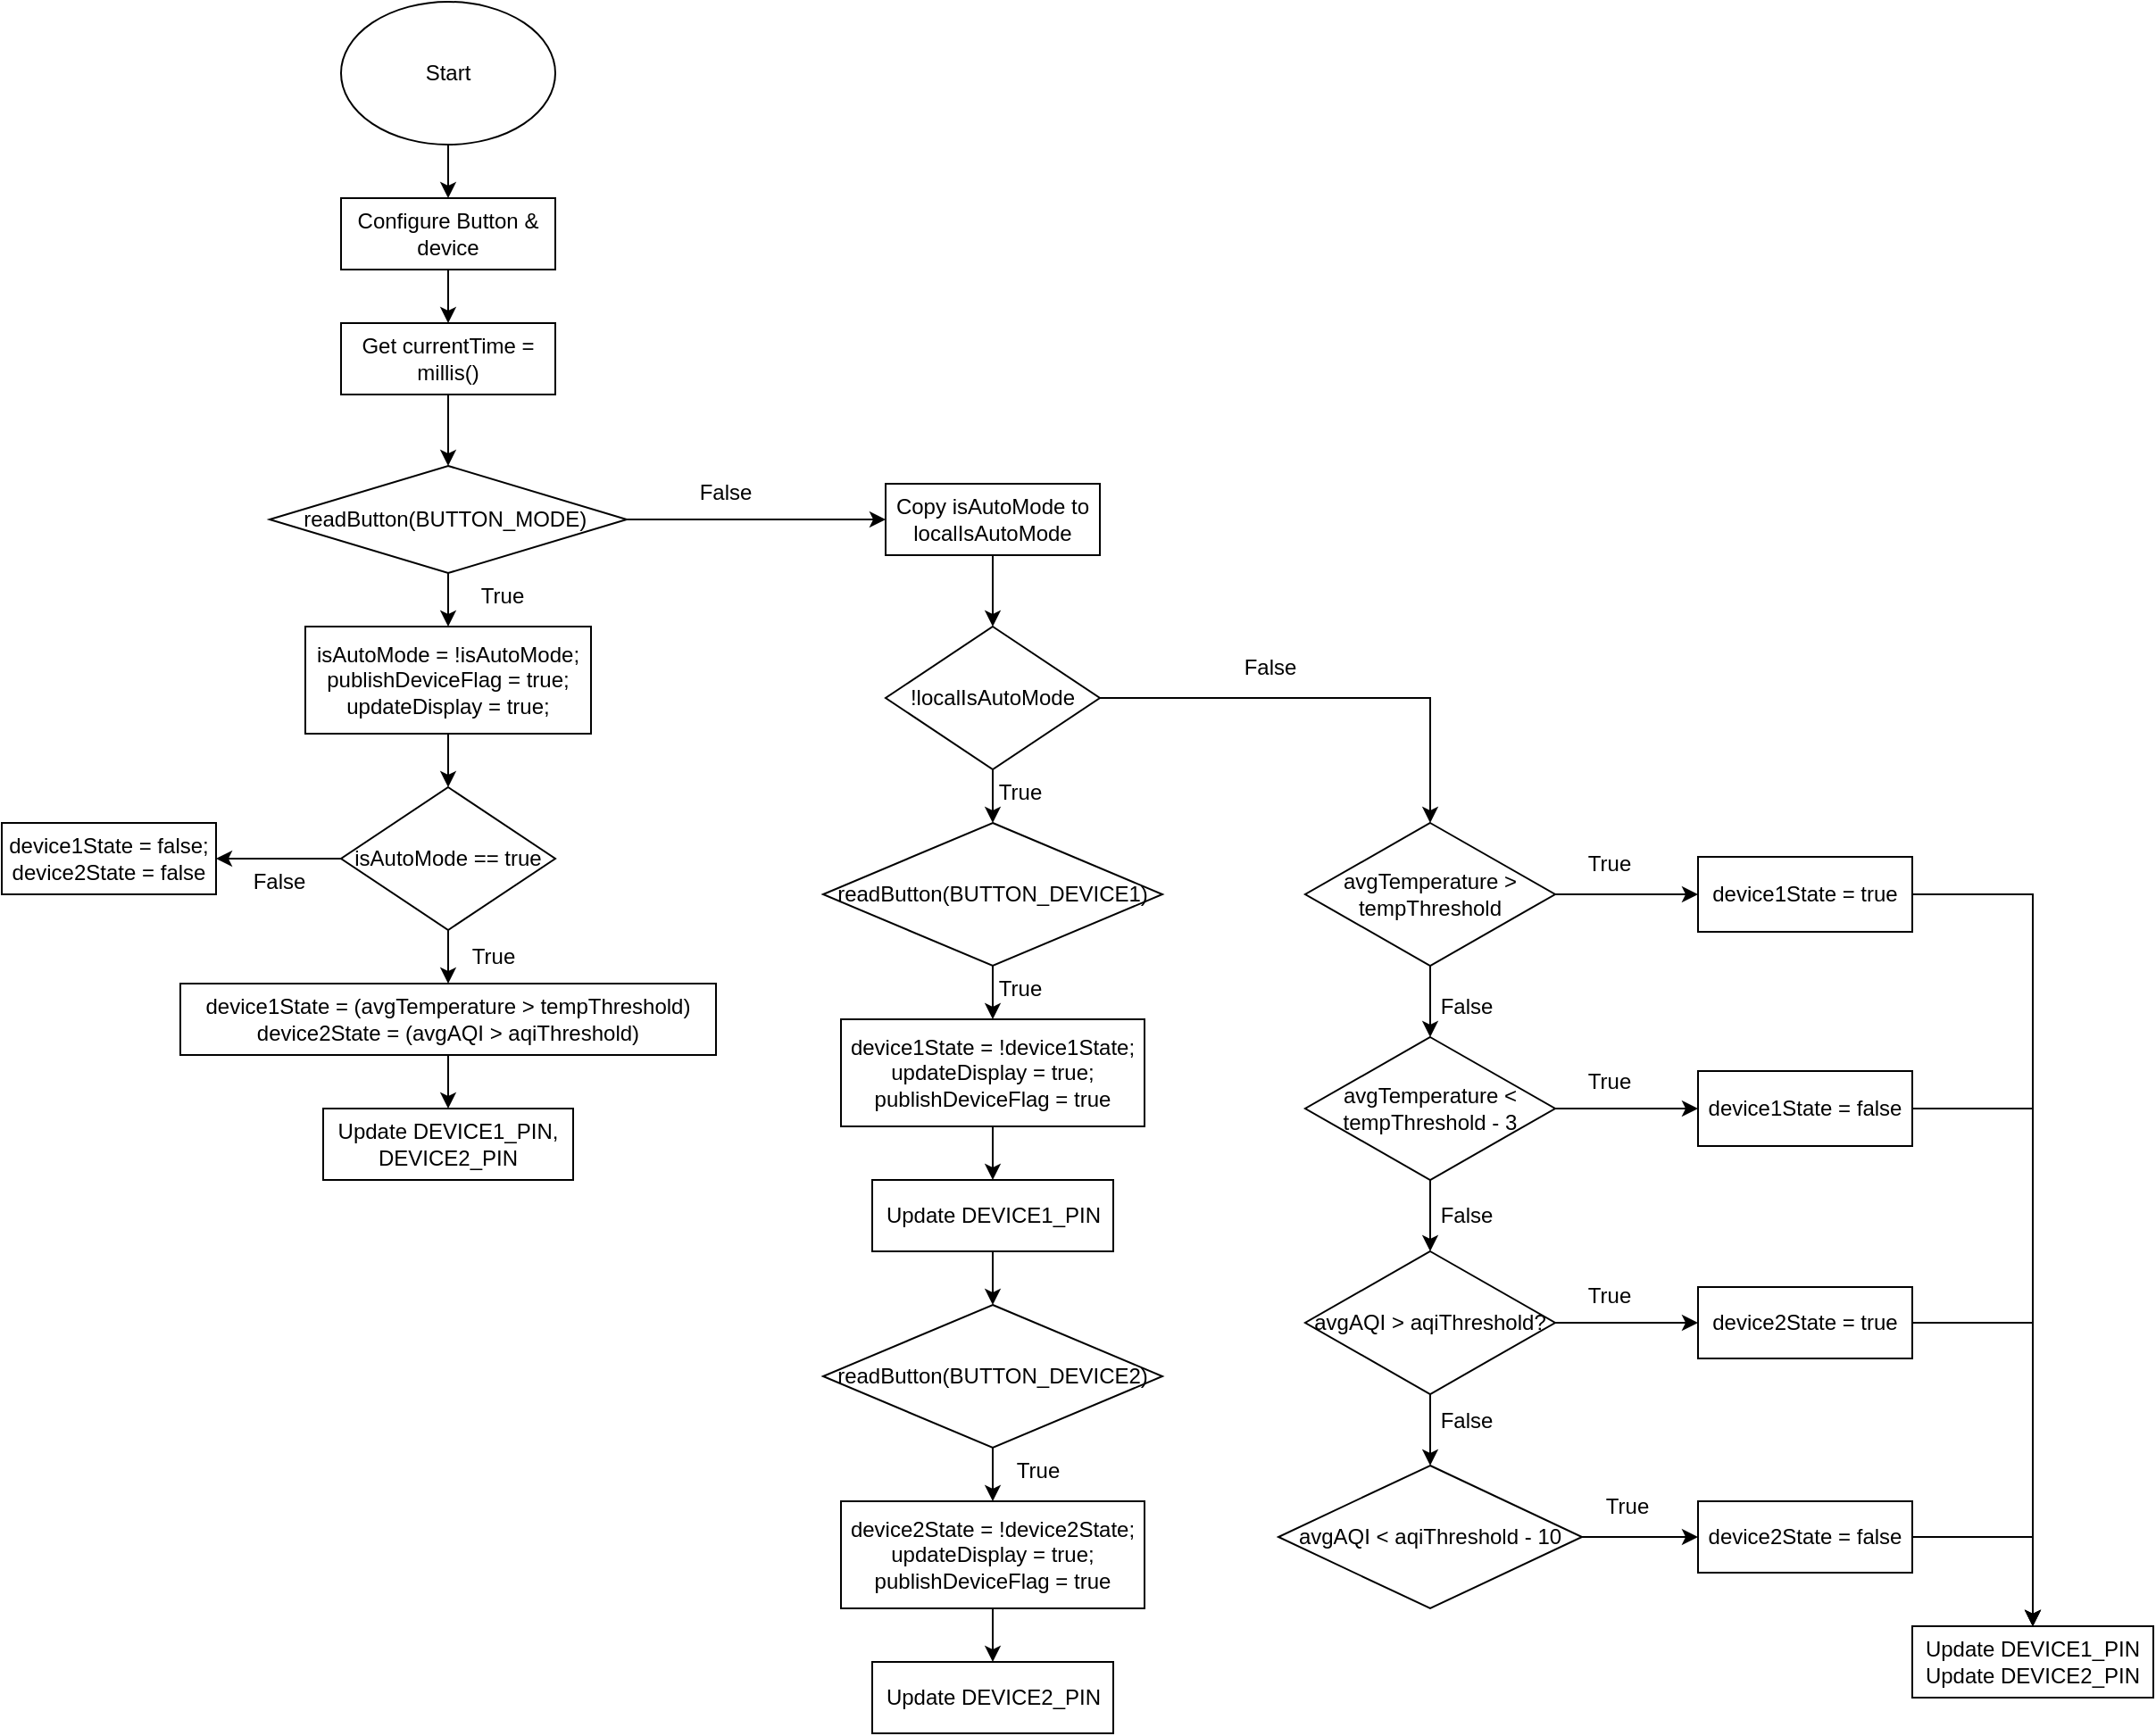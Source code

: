 <mxfile version="26.2.15">
  <diagram name="Page-1" id="TSfYH8oFQvrDaDy7ufax">
    <mxGraphModel dx="2121" dy="885" grid="1" gridSize="10" guides="1" tooltips="1" connect="1" arrows="1" fold="1" page="0" pageScale="1" pageWidth="850" pageHeight="1100" math="0" shadow="0">
      <root>
        <mxCell id="0" />
        <mxCell id="1" parent="0" />
        <mxCell id="JIMZD66oikhVwjHjpcfC-17" style="edgeStyle=orthogonalEdgeStyle;rounded=0;orthogonalLoop=1;jettySize=auto;html=1;exitX=0.5;exitY=1;exitDx=0;exitDy=0;entryX=0.5;entryY=0;entryDx=0;entryDy=0;" edge="1" parent="1" source="JIMZD66oikhVwjHjpcfC-1" target="JIMZD66oikhVwjHjpcfC-2">
          <mxGeometry relative="1" as="geometry" />
        </mxCell>
        <mxCell id="JIMZD66oikhVwjHjpcfC-1" value="&lt;div&gt;Start&lt;/div&gt;" style="ellipse;whiteSpace=wrap;html=1;" vertex="1" parent="1">
          <mxGeometry x="160" y="50" width="120" height="80" as="geometry" />
        </mxCell>
        <mxCell id="JIMZD66oikhVwjHjpcfC-18" style="edgeStyle=orthogonalEdgeStyle;rounded=0;orthogonalLoop=1;jettySize=auto;html=1;exitX=0.5;exitY=1;exitDx=0;exitDy=0;entryX=0.5;entryY=0;entryDx=0;entryDy=0;" edge="1" parent="1" source="JIMZD66oikhVwjHjpcfC-2" target="JIMZD66oikhVwjHjpcfC-3">
          <mxGeometry relative="1" as="geometry" />
        </mxCell>
        <mxCell id="JIMZD66oikhVwjHjpcfC-2" value="&lt;div&gt;Configure Button &amp;amp; device&lt;/div&gt;" style="rounded=0;whiteSpace=wrap;html=1;" vertex="1" parent="1">
          <mxGeometry x="160" y="160" width="120" height="40" as="geometry" />
        </mxCell>
        <mxCell id="JIMZD66oikhVwjHjpcfC-19" style="edgeStyle=orthogonalEdgeStyle;rounded=0;orthogonalLoop=1;jettySize=auto;html=1;exitX=0.5;exitY=1;exitDx=0;exitDy=0;entryX=0.5;entryY=0;entryDx=0;entryDy=0;" edge="1" parent="1" source="JIMZD66oikhVwjHjpcfC-3" target="JIMZD66oikhVwjHjpcfC-5">
          <mxGeometry relative="1" as="geometry" />
        </mxCell>
        <mxCell id="JIMZD66oikhVwjHjpcfC-3" value="&lt;div&gt;Get currentTime = millis()&lt;/div&gt;" style="rounded=0;whiteSpace=wrap;html=1;" vertex="1" parent="1">
          <mxGeometry x="160" y="230" width="120" height="40" as="geometry" />
        </mxCell>
        <mxCell id="JIMZD66oikhVwjHjpcfC-20" style="edgeStyle=orthogonalEdgeStyle;rounded=0;orthogonalLoop=1;jettySize=auto;html=1;exitX=0.5;exitY=1;exitDx=0;exitDy=0;entryX=0.5;entryY=0;entryDx=0;entryDy=0;" edge="1" parent="1" source="JIMZD66oikhVwjHjpcfC-5" target="JIMZD66oikhVwjHjpcfC-7">
          <mxGeometry relative="1" as="geometry" />
        </mxCell>
        <mxCell id="JIMZD66oikhVwjHjpcfC-24" style="edgeStyle=orthogonalEdgeStyle;rounded=0;orthogonalLoop=1;jettySize=auto;html=1;exitX=1;exitY=0.5;exitDx=0;exitDy=0;entryX=0;entryY=0.5;entryDx=0;entryDy=0;" edge="1" parent="1" source="JIMZD66oikhVwjHjpcfC-5" target="JIMZD66oikhVwjHjpcfC-23">
          <mxGeometry relative="1" as="geometry" />
        </mxCell>
        <mxCell id="JIMZD66oikhVwjHjpcfC-5" value="&lt;div&gt;readButton(BUTTON_MODE)&amp;nbsp;&lt;/div&gt;" style="rhombus;whiteSpace=wrap;html=1;" vertex="1" parent="1">
          <mxGeometry x="120" y="310" width="200" height="60" as="geometry" />
        </mxCell>
        <mxCell id="JIMZD66oikhVwjHjpcfC-6" style="edgeStyle=orthogonalEdgeStyle;rounded=0;orthogonalLoop=1;jettySize=auto;html=1;exitX=0.5;exitY=1;exitDx=0;exitDy=0;" edge="1" parent="1" source="JIMZD66oikhVwjHjpcfC-5" target="JIMZD66oikhVwjHjpcfC-5">
          <mxGeometry relative="1" as="geometry" />
        </mxCell>
        <mxCell id="JIMZD66oikhVwjHjpcfC-21" style="edgeStyle=orthogonalEdgeStyle;rounded=0;orthogonalLoop=1;jettySize=auto;html=1;exitX=0.5;exitY=1;exitDx=0;exitDy=0;entryX=0.5;entryY=0;entryDx=0;entryDy=0;" edge="1" parent="1" source="JIMZD66oikhVwjHjpcfC-7" target="JIMZD66oikhVwjHjpcfC-8">
          <mxGeometry relative="1" as="geometry" />
        </mxCell>
        <mxCell id="JIMZD66oikhVwjHjpcfC-7" value="isAutoMode = !isAutoMode; publishDeviceFlag = true; updateDisplay = true;" style="rounded=0;whiteSpace=wrap;html=1;" vertex="1" parent="1">
          <mxGeometry x="140" y="400" width="160" height="60" as="geometry" />
        </mxCell>
        <mxCell id="JIMZD66oikhVwjHjpcfC-12" style="edgeStyle=orthogonalEdgeStyle;rounded=0;orthogonalLoop=1;jettySize=auto;html=1;exitX=0;exitY=0.5;exitDx=0;exitDy=0;" edge="1" parent="1" source="JIMZD66oikhVwjHjpcfC-8" target="JIMZD66oikhVwjHjpcfC-11">
          <mxGeometry relative="1" as="geometry" />
        </mxCell>
        <mxCell id="JIMZD66oikhVwjHjpcfC-15" style="edgeStyle=orthogonalEdgeStyle;rounded=0;orthogonalLoop=1;jettySize=auto;html=1;exitX=0.5;exitY=1;exitDx=0;exitDy=0;entryX=0.5;entryY=0;entryDx=0;entryDy=0;" edge="1" parent="1" source="JIMZD66oikhVwjHjpcfC-8" target="JIMZD66oikhVwjHjpcfC-9">
          <mxGeometry relative="1" as="geometry" />
        </mxCell>
        <mxCell id="JIMZD66oikhVwjHjpcfC-8" value="&lt;div&gt;isAutoMode == true&lt;/div&gt;" style="rhombus;whiteSpace=wrap;html=1;" vertex="1" parent="1">
          <mxGeometry x="160" y="490" width="120" height="80" as="geometry" />
        </mxCell>
        <mxCell id="JIMZD66oikhVwjHjpcfC-16" style="edgeStyle=orthogonalEdgeStyle;rounded=0;orthogonalLoop=1;jettySize=auto;html=1;exitX=0.5;exitY=1;exitDx=0;exitDy=0;entryX=0.5;entryY=0;entryDx=0;entryDy=0;" edge="1" parent="1" source="JIMZD66oikhVwjHjpcfC-9" target="JIMZD66oikhVwjHjpcfC-10">
          <mxGeometry relative="1" as="geometry" />
        </mxCell>
        <mxCell id="JIMZD66oikhVwjHjpcfC-9" value="&lt;div&gt;device1State = (avgTemperature &amp;gt; tempThreshold)&lt;/div&gt;&lt;div&gt;&lt;div&gt;device2State = (avgAQI &amp;gt; aqiThreshold)&lt;/div&gt;&lt;/div&gt;" style="rounded=0;whiteSpace=wrap;html=1;" vertex="1" parent="1">
          <mxGeometry x="70" y="600" width="300" height="40" as="geometry" />
        </mxCell>
        <mxCell id="JIMZD66oikhVwjHjpcfC-10" value="&lt;div&gt;Update DEVICE1_PIN, DEVICE2_PIN&lt;/div&gt;" style="rounded=0;whiteSpace=wrap;html=1;" vertex="1" parent="1">
          <mxGeometry x="150" y="670" width="140" height="40" as="geometry" />
        </mxCell>
        <mxCell id="JIMZD66oikhVwjHjpcfC-11" value="&lt;div&gt;device1State = false; device2State = false&lt;/div&gt;" style="rounded=0;whiteSpace=wrap;html=1;" vertex="1" parent="1">
          <mxGeometry x="-30" y="510" width="120" height="40" as="geometry" />
        </mxCell>
        <mxCell id="JIMZD66oikhVwjHjpcfC-13" value="False" style="text;html=1;align=center;verticalAlign=middle;resizable=0;points=[];autosize=1;strokeColor=none;fillColor=none;" vertex="1" parent="1">
          <mxGeometry x="100" y="528" width="50" height="30" as="geometry" />
        </mxCell>
        <mxCell id="JIMZD66oikhVwjHjpcfC-22" value="True" style="text;html=1;align=center;verticalAlign=middle;resizable=0;points=[];autosize=1;strokeColor=none;fillColor=none;" vertex="1" parent="1">
          <mxGeometry x="220" y="570" width="50" height="30" as="geometry" />
        </mxCell>
        <mxCell id="JIMZD66oikhVwjHjpcfC-26" style="edgeStyle=orthogonalEdgeStyle;rounded=0;orthogonalLoop=1;jettySize=auto;html=1;exitX=0.5;exitY=1;exitDx=0;exitDy=0;entryX=0.5;entryY=0;entryDx=0;entryDy=0;" edge="1" parent="1" source="JIMZD66oikhVwjHjpcfC-23" target="JIMZD66oikhVwjHjpcfC-25">
          <mxGeometry relative="1" as="geometry" />
        </mxCell>
        <mxCell id="JIMZD66oikhVwjHjpcfC-23" value="&lt;div&gt;Copy isAutoMode to localIsAutoMode&lt;/div&gt;" style="rounded=0;whiteSpace=wrap;html=1;" vertex="1" parent="1">
          <mxGeometry x="465" y="320" width="120" height="40" as="geometry" />
        </mxCell>
        <mxCell id="JIMZD66oikhVwjHjpcfC-30" style="edgeStyle=orthogonalEdgeStyle;rounded=0;orthogonalLoop=1;jettySize=auto;html=1;exitX=0.5;exitY=1;exitDx=0;exitDy=0;entryX=0.5;entryY=0;entryDx=0;entryDy=0;" edge="1" parent="1" source="JIMZD66oikhVwjHjpcfC-25" target="JIMZD66oikhVwjHjpcfC-28">
          <mxGeometry relative="1" as="geometry" />
        </mxCell>
        <mxCell id="JIMZD66oikhVwjHjpcfC-45" style="edgeStyle=orthogonalEdgeStyle;rounded=0;orthogonalLoop=1;jettySize=auto;html=1;exitX=1;exitY=0.5;exitDx=0;exitDy=0;entryX=0.5;entryY=0;entryDx=0;entryDy=0;" edge="1" parent="1" source="JIMZD66oikhVwjHjpcfC-25" target="JIMZD66oikhVwjHjpcfC-44">
          <mxGeometry relative="1" as="geometry" />
        </mxCell>
        <mxCell id="JIMZD66oikhVwjHjpcfC-25" value="!localIsAutoMode" style="rhombus;whiteSpace=wrap;html=1;" vertex="1" parent="1">
          <mxGeometry x="465" y="400" width="120" height="80" as="geometry" />
        </mxCell>
        <mxCell id="JIMZD66oikhVwjHjpcfC-39" style="edgeStyle=orthogonalEdgeStyle;rounded=0;orthogonalLoop=1;jettySize=auto;html=1;exitX=0.5;exitY=1;exitDx=0;exitDy=0;entryX=0.5;entryY=0;entryDx=0;entryDy=0;" edge="1" parent="1" source="JIMZD66oikhVwjHjpcfC-28" target="JIMZD66oikhVwjHjpcfC-32">
          <mxGeometry relative="1" as="geometry" />
        </mxCell>
        <mxCell id="JIMZD66oikhVwjHjpcfC-28" value="&lt;div&gt;readButton(BUTTON_DEVICE1)&lt;/div&gt;" style="rhombus;whiteSpace=wrap;html=1;" vertex="1" parent="1">
          <mxGeometry x="430" y="510" width="190" height="80" as="geometry" />
        </mxCell>
        <mxCell id="JIMZD66oikhVwjHjpcfC-40" style="edgeStyle=orthogonalEdgeStyle;rounded=0;orthogonalLoop=1;jettySize=auto;html=1;exitX=0.5;exitY=1;exitDx=0;exitDy=0;entryX=0.5;entryY=0;entryDx=0;entryDy=0;" edge="1" parent="1" source="JIMZD66oikhVwjHjpcfC-32" target="JIMZD66oikhVwjHjpcfC-34">
          <mxGeometry relative="1" as="geometry" />
        </mxCell>
        <mxCell id="JIMZD66oikhVwjHjpcfC-32" value="&lt;div&gt;device1State = !device1State; updateDisplay = true; publishDeviceFlag = true&lt;/div&gt;" style="rounded=0;whiteSpace=wrap;html=1;" vertex="1" parent="1">
          <mxGeometry x="440" y="620" width="170" height="60" as="geometry" />
        </mxCell>
        <mxCell id="JIMZD66oikhVwjHjpcfC-41" style="edgeStyle=orthogonalEdgeStyle;rounded=0;orthogonalLoop=1;jettySize=auto;html=1;exitX=0.5;exitY=1;exitDx=0;exitDy=0;entryX=0.5;entryY=0;entryDx=0;entryDy=0;" edge="1" parent="1" source="JIMZD66oikhVwjHjpcfC-34" target="JIMZD66oikhVwjHjpcfC-36">
          <mxGeometry relative="1" as="geometry" />
        </mxCell>
        <mxCell id="JIMZD66oikhVwjHjpcfC-34" value="&lt;div&gt;Update DEVICE1_PIN&lt;/div&gt;" style="rounded=0;whiteSpace=wrap;html=1;" vertex="1" parent="1">
          <mxGeometry x="457.5" y="710" width="135" height="40" as="geometry" />
        </mxCell>
        <mxCell id="JIMZD66oikhVwjHjpcfC-42" style="edgeStyle=orthogonalEdgeStyle;rounded=0;orthogonalLoop=1;jettySize=auto;html=1;exitX=0.5;exitY=1;exitDx=0;exitDy=0;entryX=0.5;entryY=0;entryDx=0;entryDy=0;" edge="1" parent="1" source="JIMZD66oikhVwjHjpcfC-36" target="JIMZD66oikhVwjHjpcfC-37">
          <mxGeometry relative="1" as="geometry" />
        </mxCell>
        <mxCell id="JIMZD66oikhVwjHjpcfC-36" value="&lt;div&gt;readButton(BUTTON_DEVICE2)&lt;/div&gt;" style="rhombus;whiteSpace=wrap;html=1;" vertex="1" parent="1">
          <mxGeometry x="430" y="780" width="190" height="80" as="geometry" />
        </mxCell>
        <mxCell id="JIMZD66oikhVwjHjpcfC-43" style="edgeStyle=orthogonalEdgeStyle;rounded=0;orthogonalLoop=1;jettySize=auto;html=1;exitX=0.5;exitY=1;exitDx=0;exitDy=0;entryX=0.5;entryY=0;entryDx=0;entryDy=0;" edge="1" parent="1" source="JIMZD66oikhVwjHjpcfC-37" target="JIMZD66oikhVwjHjpcfC-38">
          <mxGeometry relative="1" as="geometry" />
        </mxCell>
        <mxCell id="JIMZD66oikhVwjHjpcfC-37" value="&lt;div&gt;device2State = !device2State; updateDisplay = true; publishDeviceFlag = true&lt;/div&gt;" style="rounded=0;whiteSpace=wrap;html=1;" vertex="1" parent="1">
          <mxGeometry x="440" y="890" width="170" height="60" as="geometry" />
        </mxCell>
        <mxCell id="JIMZD66oikhVwjHjpcfC-38" value="&lt;div&gt;Update DEVICE2_PIN&lt;/div&gt;" style="rounded=0;whiteSpace=wrap;html=1;" vertex="1" parent="1">
          <mxGeometry x="457.5" y="980" width="135" height="40" as="geometry" />
        </mxCell>
        <mxCell id="JIMZD66oikhVwjHjpcfC-55" style="edgeStyle=orthogonalEdgeStyle;rounded=0;orthogonalLoop=1;jettySize=auto;html=1;exitX=1;exitY=0.5;exitDx=0;exitDy=0;entryX=0;entryY=0.5;entryDx=0;entryDy=0;" edge="1" parent="1" source="JIMZD66oikhVwjHjpcfC-44" target="JIMZD66oikhVwjHjpcfC-48">
          <mxGeometry relative="1" as="geometry" />
        </mxCell>
        <mxCell id="JIMZD66oikhVwjHjpcfC-59" style="edgeStyle=orthogonalEdgeStyle;rounded=0;orthogonalLoop=1;jettySize=auto;html=1;exitX=0.5;exitY=1;exitDx=0;exitDy=0;entryX=0.5;entryY=0;entryDx=0;entryDy=0;" edge="1" parent="1" source="JIMZD66oikhVwjHjpcfC-44" target="JIMZD66oikhVwjHjpcfC-49">
          <mxGeometry relative="1" as="geometry" />
        </mxCell>
        <mxCell id="JIMZD66oikhVwjHjpcfC-44" value="&lt;div&gt;avgTemperature &amp;gt; tempThreshold&lt;/div&gt;" style="rhombus;whiteSpace=wrap;html=1;" vertex="1" parent="1">
          <mxGeometry x="700" y="510" width="140" height="80" as="geometry" />
        </mxCell>
        <mxCell id="JIMZD66oikhVwjHjpcfC-68" style="edgeStyle=orthogonalEdgeStyle;rounded=0;orthogonalLoop=1;jettySize=auto;html=1;exitX=1;exitY=0.5;exitDx=0;exitDy=0;entryX=0.5;entryY=0;entryDx=0;entryDy=0;" edge="1" parent="1" source="JIMZD66oikhVwjHjpcfC-48" target="JIMZD66oikhVwjHjpcfC-63">
          <mxGeometry relative="1" as="geometry" />
        </mxCell>
        <mxCell id="JIMZD66oikhVwjHjpcfC-48" value="device1State = true" style="rounded=0;whiteSpace=wrap;html=1;" vertex="1" parent="1">
          <mxGeometry x="920" y="529" width="120" height="42" as="geometry" />
        </mxCell>
        <mxCell id="JIMZD66oikhVwjHjpcfC-56" style="edgeStyle=orthogonalEdgeStyle;rounded=0;orthogonalLoop=1;jettySize=auto;html=1;exitX=1;exitY=0.5;exitDx=0;exitDy=0;entryX=0;entryY=0.5;entryDx=0;entryDy=0;" edge="1" parent="1" source="JIMZD66oikhVwjHjpcfC-49" target="JIMZD66oikhVwjHjpcfC-50">
          <mxGeometry relative="1" as="geometry" />
        </mxCell>
        <mxCell id="JIMZD66oikhVwjHjpcfC-60" style="edgeStyle=orthogonalEdgeStyle;rounded=0;orthogonalLoop=1;jettySize=auto;html=1;exitX=0.5;exitY=1;exitDx=0;exitDy=0;entryX=0.5;entryY=0;entryDx=0;entryDy=0;" edge="1" parent="1" source="JIMZD66oikhVwjHjpcfC-49" target="JIMZD66oikhVwjHjpcfC-51">
          <mxGeometry relative="1" as="geometry" />
        </mxCell>
        <mxCell id="JIMZD66oikhVwjHjpcfC-49" value="&lt;div&gt;avgTemperature &amp;lt; tempThreshold - 3&lt;/div&gt;" style="rhombus;whiteSpace=wrap;html=1;" vertex="1" parent="1">
          <mxGeometry x="700" y="630" width="140" height="80" as="geometry" />
        </mxCell>
        <mxCell id="JIMZD66oikhVwjHjpcfC-67" style="edgeStyle=orthogonalEdgeStyle;rounded=0;orthogonalLoop=1;jettySize=auto;html=1;exitX=1;exitY=0.5;exitDx=0;exitDy=0;entryX=0.5;entryY=0;entryDx=0;entryDy=0;" edge="1" parent="1" source="JIMZD66oikhVwjHjpcfC-50" target="JIMZD66oikhVwjHjpcfC-63">
          <mxGeometry relative="1" as="geometry" />
        </mxCell>
        <mxCell id="JIMZD66oikhVwjHjpcfC-50" value="&lt;div&gt;device1State = false&lt;/div&gt;" style="rounded=0;whiteSpace=wrap;html=1;" vertex="1" parent="1">
          <mxGeometry x="920" y="649" width="120" height="42" as="geometry" />
        </mxCell>
        <mxCell id="JIMZD66oikhVwjHjpcfC-57" style="edgeStyle=orthogonalEdgeStyle;rounded=0;orthogonalLoop=1;jettySize=auto;html=1;exitX=1;exitY=0.5;exitDx=0;exitDy=0;entryX=0;entryY=0.5;entryDx=0;entryDy=0;" edge="1" parent="1" source="JIMZD66oikhVwjHjpcfC-51" target="JIMZD66oikhVwjHjpcfC-53">
          <mxGeometry relative="1" as="geometry" />
        </mxCell>
        <mxCell id="JIMZD66oikhVwjHjpcfC-61" style="edgeStyle=orthogonalEdgeStyle;rounded=0;orthogonalLoop=1;jettySize=auto;html=1;exitX=0.5;exitY=1;exitDx=0;exitDy=0;entryX=0.5;entryY=0;entryDx=0;entryDy=0;" edge="1" parent="1" source="JIMZD66oikhVwjHjpcfC-51" target="JIMZD66oikhVwjHjpcfC-52">
          <mxGeometry relative="1" as="geometry" />
        </mxCell>
        <mxCell id="JIMZD66oikhVwjHjpcfC-51" value="&lt;div&gt;avgAQI &amp;gt; aqiThreshold?&lt;/div&gt;" style="rhombus;whiteSpace=wrap;html=1;" vertex="1" parent="1">
          <mxGeometry x="700" y="750" width="140" height="80" as="geometry" />
        </mxCell>
        <mxCell id="JIMZD66oikhVwjHjpcfC-58" style="edgeStyle=orthogonalEdgeStyle;rounded=0;orthogonalLoop=1;jettySize=auto;html=1;exitX=1;exitY=0.5;exitDx=0;exitDy=0;entryX=0;entryY=0.5;entryDx=0;entryDy=0;" edge="1" parent="1" source="JIMZD66oikhVwjHjpcfC-52" target="JIMZD66oikhVwjHjpcfC-54">
          <mxGeometry relative="1" as="geometry" />
        </mxCell>
        <mxCell id="JIMZD66oikhVwjHjpcfC-52" value="&lt;div&gt;avgAQI &amp;lt; aqiThreshold - 10&lt;/div&gt;" style="rhombus;whiteSpace=wrap;html=1;" vertex="1" parent="1">
          <mxGeometry x="685" y="870" width="170" height="80" as="geometry" />
        </mxCell>
        <mxCell id="JIMZD66oikhVwjHjpcfC-66" style="edgeStyle=orthogonalEdgeStyle;rounded=0;orthogonalLoop=1;jettySize=auto;html=1;exitX=1;exitY=0.5;exitDx=0;exitDy=0;entryX=0.5;entryY=0;entryDx=0;entryDy=0;" edge="1" parent="1" source="JIMZD66oikhVwjHjpcfC-53" target="JIMZD66oikhVwjHjpcfC-63">
          <mxGeometry relative="1" as="geometry" />
        </mxCell>
        <mxCell id="JIMZD66oikhVwjHjpcfC-53" value="&lt;div&gt;device2State = true&lt;/div&gt;" style="rounded=0;whiteSpace=wrap;html=1;" vertex="1" parent="1">
          <mxGeometry x="920" y="770" width="120" height="40" as="geometry" />
        </mxCell>
        <mxCell id="JIMZD66oikhVwjHjpcfC-65" style="edgeStyle=orthogonalEdgeStyle;rounded=0;orthogonalLoop=1;jettySize=auto;html=1;exitX=1;exitY=0.5;exitDx=0;exitDy=0;entryX=0.5;entryY=0;entryDx=0;entryDy=0;" edge="1" parent="1" source="JIMZD66oikhVwjHjpcfC-54" target="JIMZD66oikhVwjHjpcfC-63">
          <mxGeometry relative="1" as="geometry" />
        </mxCell>
        <mxCell id="JIMZD66oikhVwjHjpcfC-54" value="&lt;div&gt;device2State = false&lt;/div&gt;" style="rounded=0;whiteSpace=wrap;html=1;" vertex="1" parent="1">
          <mxGeometry x="920" y="890" width="120" height="40" as="geometry" />
        </mxCell>
        <mxCell id="JIMZD66oikhVwjHjpcfC-63" value="&lt;div&gt;Update DEVICE1_PIN&lt;/div&gt;&lt;div&gt;Update DEVICE2_PIN&lt;/div&gt;" style="rounded=0;whiteSpace=wrap;html=1;" vertex="1" parent="1">
          <mxGeometry x="1040" y="960" width="135" height="40" as="geometry" />
        </mxCell>
        <mxCell id="JIMZD66oikhVwjHjpcfC-69" value="True" style="text;html=1;align=center;verticalAlign=middle;resizable=0;points=[];autosize=1;strokeColor=none;fillColor=none;" vertex="1" parent="1">
          <mxGeometry x="515" y="478" width="50" height="30" as="geometry" />
        </mxCell>
        <mxCell id="JIMZD66oikhVwjHjpcfC-70" value="False" style="text;html=1;align=center;verticalAlign=middle;resizable=0;points=[];autosize=1;strokeColor=none;fillColor=none;" vertex="1" parent="1">
          <mxGeometry x="655" y="408" width="50" height="30" as="geometry" />
        </mxCell>
        <mxCell id="JIMZD66oikhVwjHjpcfC-80" value="True" style="text;html=1;align=center;verticalAlign=middle;resizable=0;points=[];autosize=1;strokeColor=none;fillColor=none;" vertex="1" parent="1">
          <mxGeometry x="515" y="588" width="50" height="30" as="geometry" />
        </mxCell>
        <mxCell id="JIMZD66oikhVwjHjpcfC-81" value="True" style="text;html=1;align=center;verticalAlign=middle;resizable=0;points=[];autosize=1;strokeColor=none;fillColor=none;" vertex="1" parent="1">
          <mxGeometry x="525" y="858" width="50" height="30" as="geometry" />
        </mxCell>
        <mxCell id="JIMZD66oikhVwjHjpcfC-82" value="True" style="text;html=1;align=center;verticalAlign=middle;resizable=0;points=[];autosize=1;strokeColor=none;fillColor=none;" vertex="1" parent="1">
          <mxGeometry x="225" y="368" width="50" height="30" as="geometry" />
        </mxCell>
        <mxCell id="JIMZD66oikhVwjHjpcfC-83" value="False" style="text;html=1;align=center;verticalAlign=middle;resizable=0;points=[];autosize=1;strokeColor=none;fillColor=none;" vertex="1" parent="1">
          <mxGeometry x="350" y="310" width="50" height="30" as="geometry" />
        </mxCell>
        <mxCell id="JIMZD66oikhVwjHjpcfC-85" value="True" style="text;html=1;align=center;verticalAlign=middle;resizable=0;points=[];autosize=1;strokeColor=none;fillColor=none;" vertex="1" parent="1">
          <mxGeometry x="845" y="518" width="50" height="30" as="geometry" />
        </mxCell>
        <mxCell id="JIMZD66oikhVwjHjpcfC-86" value="False" style="text;html=1;align=center;verticalAlign=middle;resizable=0;points=[];autosize=1;strokeColor=none;fillColor=none;" vertex="1" parent="1">
          <mxGeometry x="765" y="598" width="50" height="30" as="geometry" />
        </mxCell>
        <mxCell id="JIMZD66oikhVwjHjpcfC-87" value="True" style="text;html=1;align=center;verticalAlign=middle;resizable=0;points=[];autosize=1;strokeColor=none;fillColor=none;" vertex="1" parent="1">
          <mxGeometry x="845" y="640" width="50" height="30" as="geometry" />
        </mxCell>
        <mxCell id="JIMZD66oikhVwjHjpcfC-88" value="False" style="text;html=1;align=center;verticalAlign=middle;resizable=0;points=[];autosize=1;strokeColor=none;fillColor=none;" vertex="1" parent="1">
          <mxGeometry x="765" y="715" width="50" height="30" as="geometry" />
        </mxCell>
        <mxCell id="JIMZD66oikhVwjHjpcfC-89" value="False" style="text;html=1;align=center;verticalAlign=middle;resizable=0;points=[];autosize=1;strokeColor=none;fillColor=none;" vertex="1" parent="1">
          <mxGeometry x="765" y="830" width="50" height="30" as="geometry" />
        </mxCell>
        <mxCell id="JIMZD66oikhVwjHjpcfC-90" value="True" style="text;html=1;align=center;verticalAlign=middle;resizable=0;points=[];autosize=1;strokeColor=none;fillColor=none;" vertex="1" parent="1">
          <mxGeometry x="845" y="760" width="50" height="30" as="geometry" />
        </mxCell>
        <mxCell id="JIMZD66oikhVwjHjpcfC-91" value="True" style="text;html=1;align=center;verticalAlign=middle;resizable=0;points=[];autosize=1;strokeColor=none;fillColor=none;" vertex="1" parent="1">
          <mxGeometry x="855" y="878" width="50" height="30" as="geometry" />
        </mxCell>
      </root>
    </mxGraphModel>
  </diagram>
</mxfile>
